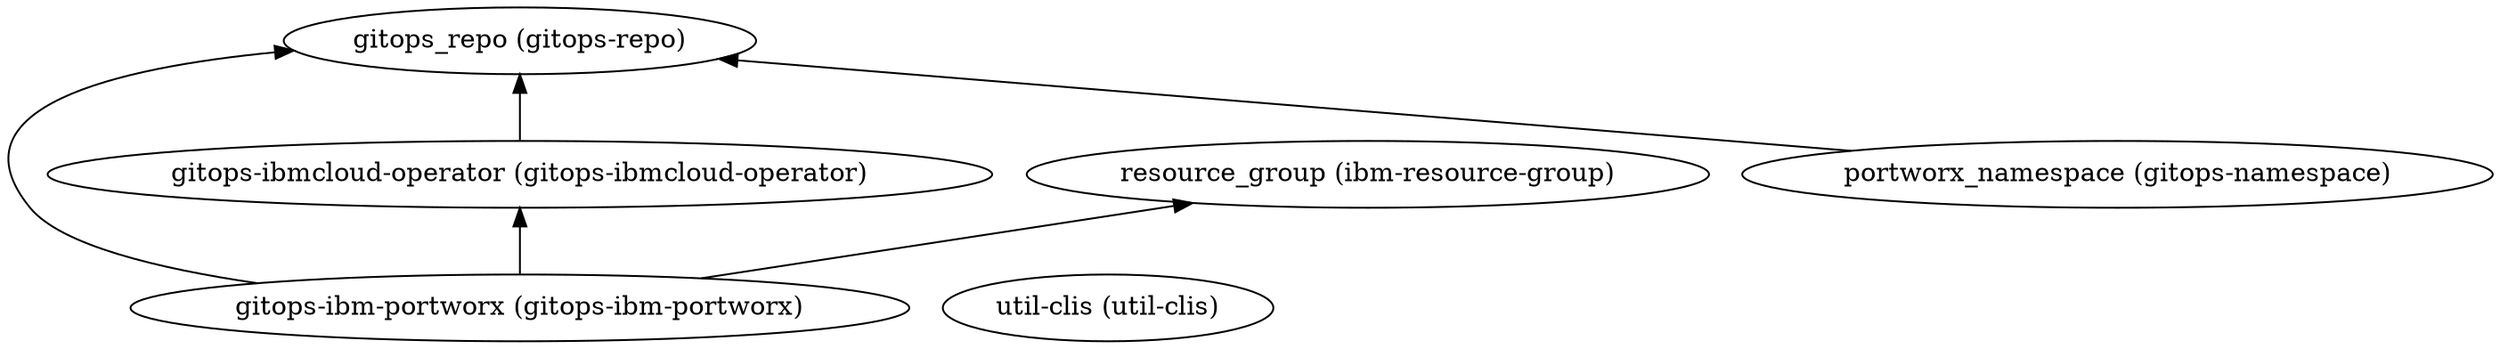 digraph {
    rankdir="BT"
    "gitops-ibm-portworx (gitops-ibm-portworx)" -> "gitops_repo (gitops-repo)"
"gitops-ibm-portworx (gitops-ibm-portworx)" -> "gitops-ibmcloud-operator (gitops-ibmcloud-operator)"
"gitops-ibm-portworx (gitops-ibm-portworx)" -> "resource_group (ibm-resource-group)"
"gitops-ibm-portworx (gitops-ibm-portworx)"
"gitops_repo (gitops-repo)"
"gitops-ibmcloud-operator (gitops-ibmcloud-operator)" -> "gitops_repo (gitops-repo)"
"gitops-ibmcloud-operator (gitops-ibmcloud-operator)"
"resource_group (ibm-resource-group)"
"portworx_namespace (gitops-namespace)" -> "gitops_repo (gitops-repo)"
"portworx_namespace (gitops-namespace)"
"util-clis (util-clis)"
  }